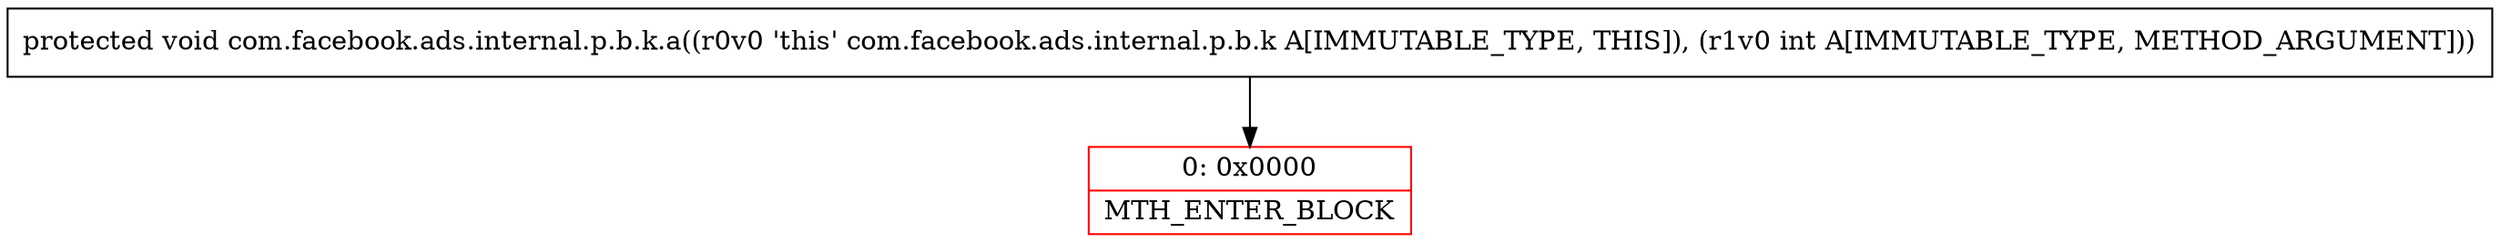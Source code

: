 digraph "CFG forcom.facebook.ads.internal.p.b.k.a(I)V" {
subgraph cluster_Region_441710521 {
label = "R(0)";
node [shape=record,color=blue];
}
Node_0 [shape=record,color=red,label="{0\:\ 0x0000|MTH_ENTER_BLOCK\l}"];
MethodNode[shape=record,label="{protected void com.facebook.ads.internal.p.b.k.a((r0v0 'this' com.facebook.ads.internal.p.b.k A[IMMUTABLE_TYPE, THIS]), (r1v0 int A[IMMUTABLE_TYPE, METHOD_ARGUMENT])) }"];
MethodNode -> Node_0;
}

